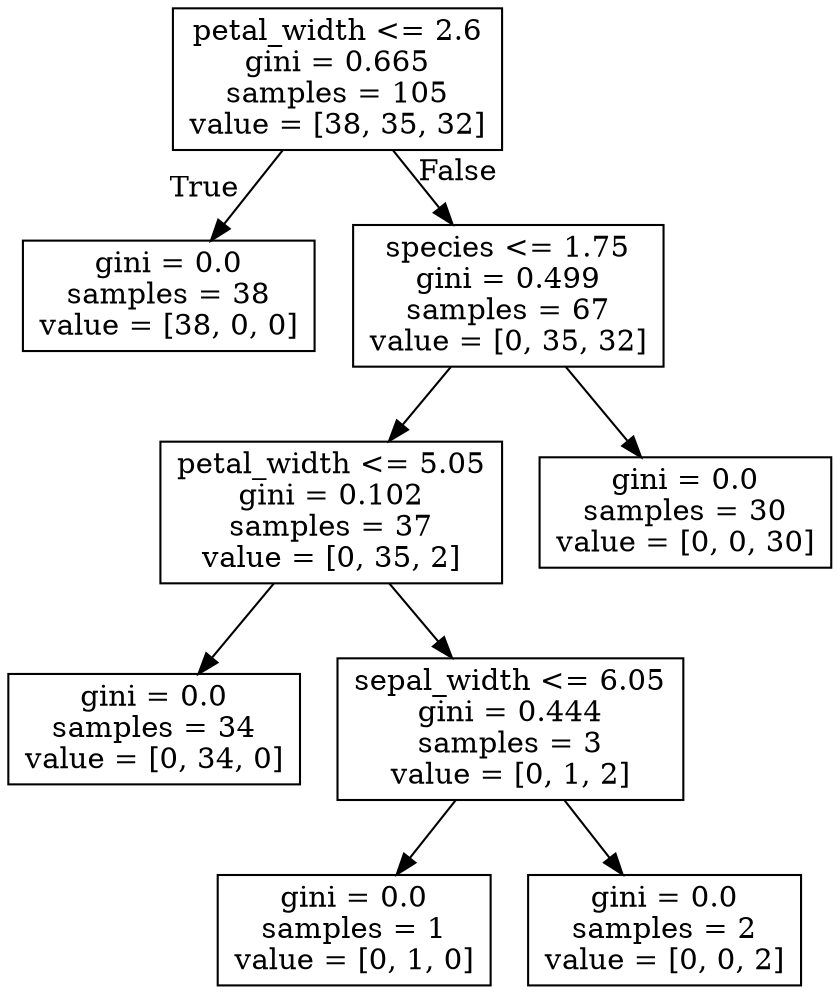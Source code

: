 digraph Tree {
node [shape=box] ;
0 [label="petal_width <= 2.6\ngini = 0.665\nsamples = 105\nvalue = [38, 35, 32]"] ;
1 [label="gini = 0.0\nsamples = 38\nvalue = [38, 0, 0]"] ;
0 -> 1 [labeldistance=2.5, labelangle=45, headlabel="True"] ;
2 [label="species <= 1.75\ngini = 0.499\nsamples = 67\nvalue = [0, 35, 32]"] ;
0 -> 2 [labeldistance=2.5, labelangle=-45, headlabel="False"] ;
3 [label="petal_width <= 5.05\ngini = 0.102\nsamples = 37\nvalue = [0, 35, 2]"] ;
2 -> 3 ;
4 [label="gini = 0.0\nsamples = 34\nvalue = [0, 34, 0]"] ;
3 -> 4 ;
5 [label="sepal_width <= 6.05\ngini = 0.444\nsamples = 3\nvalue = [0, 1, 2]"] ;
3 -> 5 ;
6 [label="gini = 0.0\nsamples = 1\nvalue = [0, 1, 0]"] ;
5 -> 6 ;
7 [label="gini = 0.0\nsamples = 2\nvalue = [0, 0, 2]"] ;
5 -> 7 ;
8 [label="gini = 0.0\nsamples = 30\nvalue = [0, 0, 30]"] ;
2 -> 8 ;
}
